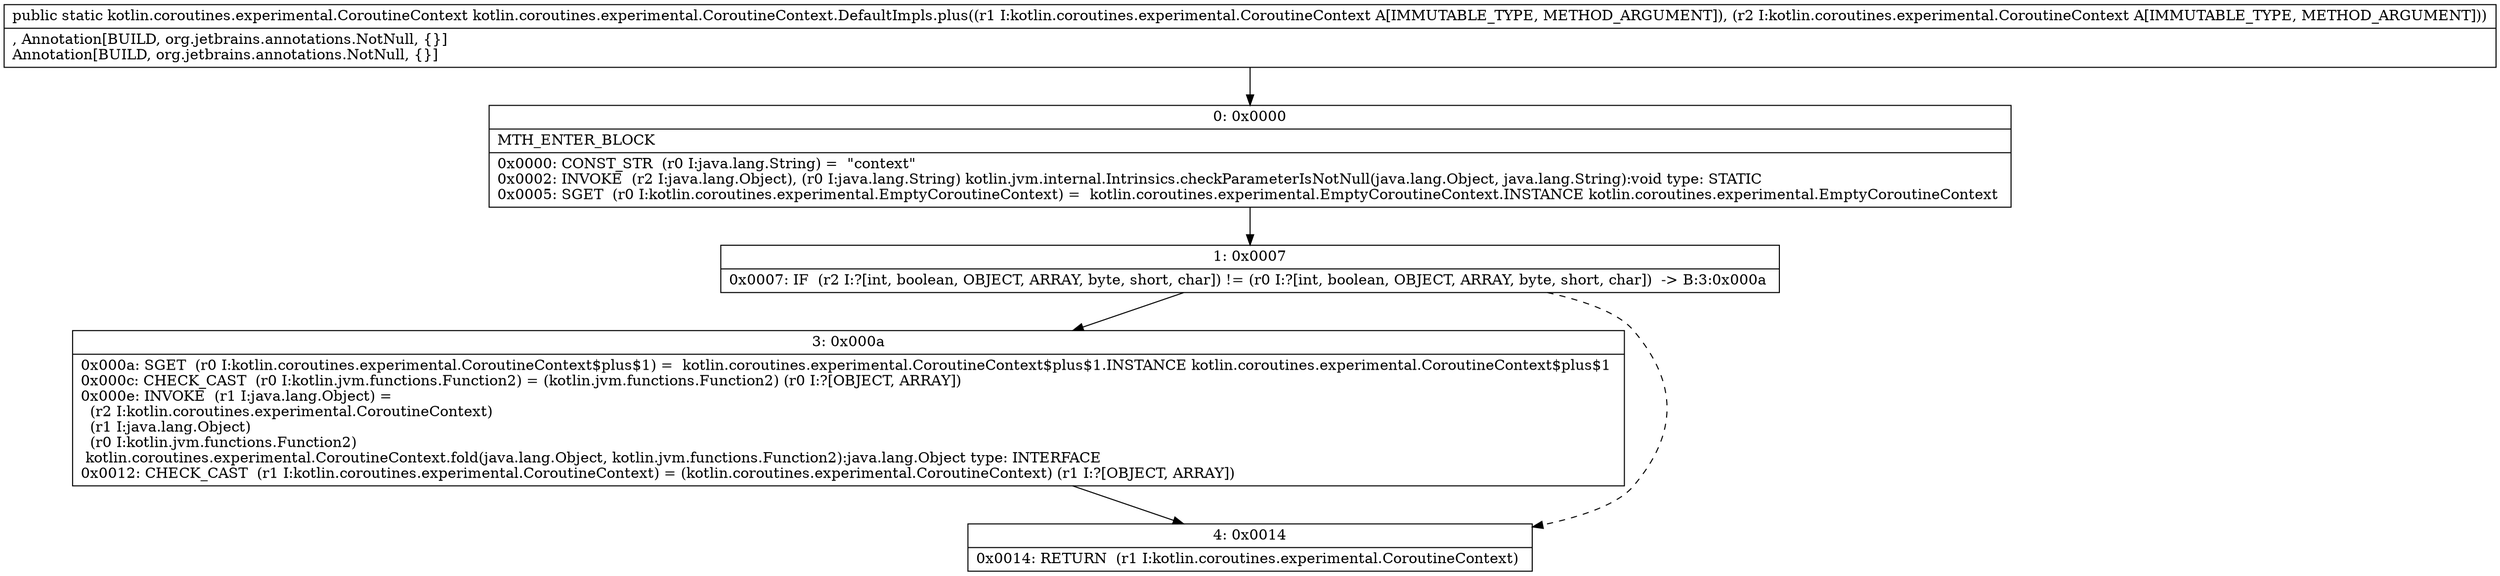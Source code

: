 digraph "CFG forkotlin.coroutines.experimental.CoroutineContext.DefaultImpls.plus(Lkotlin\/coroutines\/experimental\/CoroutineContext;Lkotlin\/coroutines\/experimental\/CoroutineContext;)Lkotlin\/coroutines\/experimental\/CoroutineContext;" {
Node_0 [shape=record,label="{0\:\ 0x0000|MTH_ENTER_BLOCK\l|0x0000: CONST_STR  (r0 I:java.lang.String) =  \"context\" \l0x0002: INVOKE  (r2 I:java.lang.Object), (r0 I:java.lang.String) kotlin.jvm.internal.Intrinsics.checkParameterIsNotNull(java.lang.Object, java.lang.String):void type: STATIC \l0x0005: SGET  (r0 I:kotlin.coroutines.experimental.EmptyCoroutineContext) =  kotlin.coroutines.experimental.EmptyCoroutineContext.INSTANCE kotlin.coroutines.experimental.EmptyCoroutineContext \l}"];
Node_1 [shape=record,label="{1\:\ 0x0007|0x0007: IF  (r2 I:?[int, boolean, OBJECT, ARRAY, byte, short, char]) != (r0 I:?[int, boolean, OBJECT, ARRAY, byte, short, char])  \-\> B:3:0x000a \l}"];
Node_3 [shape=record,label="{3\:\ 0x000a|0x000a: SGET  (r0 I:kotlin.coroutines.experimental.CoroutineContext$plus$1) =  kotlin.coroutines.experimental.CoroutineContext$plus$1.INSTANCE kotlin.coroutines.experimental.CoroutineContext$plus$1 \l0x000c: CHECK_CAST  (r0 I:kotlin.jvm.functions.Function2) = (kotlin.jvm.functions.Function2) (r0 I:?[OBJECT, ARRAY]) \l0x000e: INVOKE  (r1 I:java.lang.Object) = \l  (r2 I:kotlin.coroutines.experimental.CoroutineContext)\l  (r1 I:java.lang.Object)\l  (r0 I:kotlin.jvm.functions.Function2)\l kotlin.coroutines.experimental.CoroutineContext.fold(java.lang.Object, kotlin.jvm.functions.Function2):java.lang.Object type: INTERFACE \l0x0012: CHECK_CAST  (r1 I:kotlin.coroutines.experimental.CoroutineContext) = (kotlin.coroutines.experimental.CoroutineContext) (r1 I:?[OBJECT, ARRAY]) \l}"];
Node_4 [shape=record,label="{4\:\ 0x0014|0x0014: RETURN  (r1 I:kotlin.coroutines.experimental.CoroutineContext) \l}"];
MethodNode[shape=record,label="{public static kotlin.coroutines.experimental.CoroutineContext kotlin.coroutines.experimental.CoroutineContext.DefaultImpls.plus((r1 I:kotlin.coroutines.experimental.CoroutineContext A[IMMUTABLE_TYPE, METHOD_ARGUMENT]), (r2 I:kotlin.coroutines.experimental.CoroutineContext A[IMMUTABLE_TYPE, METHOD_ARGUMENT]))  | , Annotation[BUILD, org.jetbrains.annotations.NotNull, \{\}]\lAnnotation[BUILD, org.jetbrains.annotations.NotNull, \{\}]\l}"];
MethodNode -> Node_0;
Node_0 -> Node_1;
Node_1 -> Node_3;
Node_1 -> Node_4[style=dashed];
Node_3 -> Node_4;
}

